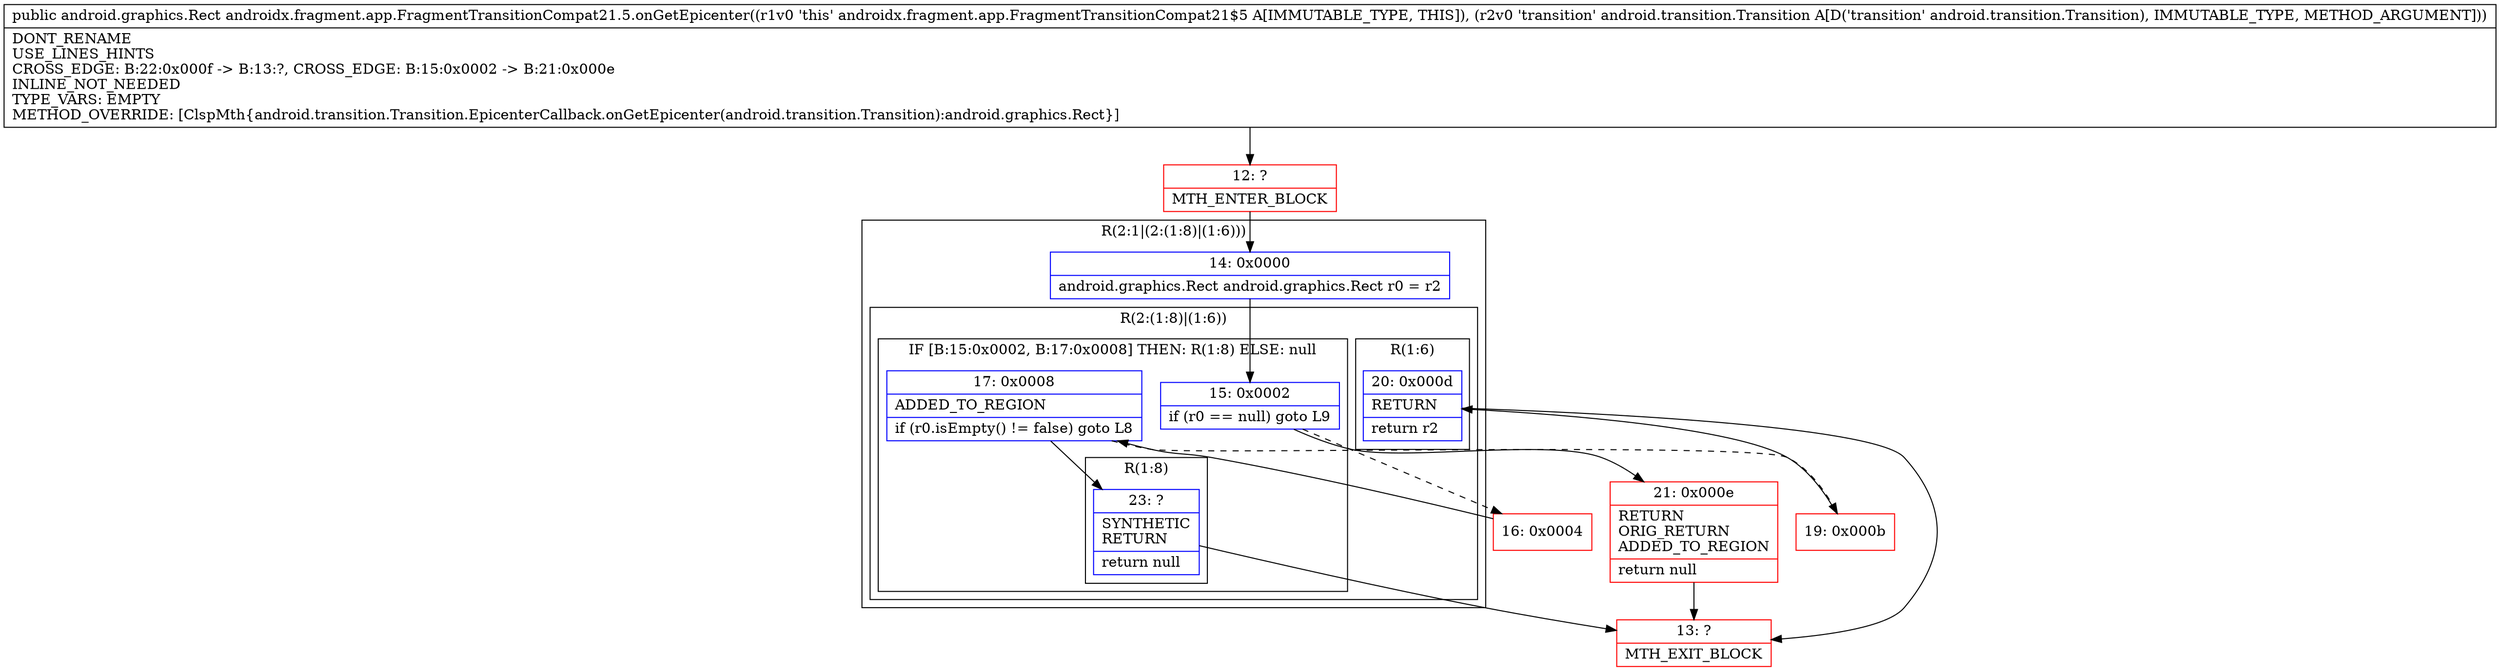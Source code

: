 digraph "CFG forandroidx.fragment.app.FragmentTransitionCompat21.5.onGetEpicenter(Landroid\/transition\/Transition;)Landroid\/graphics\/Rect;" {
subgraph cluster_Region_1354139380 {
label = "R(2:1|(2:(1:8)|(1:6)))";
node [shape=record,color=blue];
Node_14 [shape=record,label="{14\:\ 0x0000|android.graphics.Rect android.graphics.Rect r0 = r2\l}"];
subgraph cluster_Region_1611916765 {
label = "R(2:(1:8)|(1:6))";
node [shape=record,color=blue];
subgraph cluster_IfRegion_1840732731 {
label = "IF [B:15:0x0002, B:17:0x0008] THEN: R(1:8) ELSE: null";
node [shape=record,color=blue];
Node_15 [shape=record,label="{15\:\ 0x0002|if (r0 == null) goto L9\l}"];
Node_17 [shape=record,label="{17\:\ 0x0008|ADDED_TO_REGION\l|if (r0.isEmpty() != false) goto L8\l}"];
subgraph cluster_Region_450457397 {
label = "R(1:8)";
node [shape=record,color=blue];
Node_23 [shape=record,label="{23\:\ ?|SYNTHETIC\lRETURN\l|return null\l}"];
}
}
subgraph cluster_Region_132472449 {
label = "R(1:6)";
node [shape=record,color=blue];
Node_20 [shape=record,label="{20\:\ 0x000d|RETURN\l|return r2\l}"];
}
}
}
Node_12 [shape=record,color=red,label="{12\:\ ?|MTH_ENTER_BLOCK\l}"];
Node_16 [shape=record,color=red,label="{16\:\ 0x0004}"];
Node_19 [shape=record,color=red,label="{19\:\ 0x000b}"];
Node_13 [shape=record,color=red,label="{13\:\ ?|MTH_EXIT_BLOCK\l}"];
Node_21 [shape=record,color=red,label="{21\:\ 0x000e|RETURN\lORIG_RETURN\lADDED_TO_REGION\l|return null\l}"];
MethodNode[shape=record,label="{public android.graphics.Rect androidx.fragment.app.FragmentTransitionCompat21.5.onGetEpicenter((r1v0 'this' androidx.fragment.app.FragmentTransitionCompat21$5 A[IMMUTABLE_TYPE, THIS]), (r2v0 'transition' android.transition.Transition A[D('transition' android.transition.Transition), IMMUTABLE_TYPE, METHOD_ARGUMENT]))  | DONT_RENAME\lUSE_LINES_HINTS\lCROSS_EDGE: B:22:0x000f \-\> B:13:?, CROSS_EDGE: B:15:0x0002 \-\> B:21:0x000e\lINLINE_NOT_NEEDED\lTYPE_VARS: EMPTY\lMETHOD_OVERRIDE: [ClspMth\{android.transition.Transition.EpicenterCallback.onGetEpicenter(android.transition.Transition):android.graphics.Rect\}]\l}"];
MethodNode -> Node_12;Node_14 -> Node_15;
Node_15 -> Node_16[style=dashed];
Node_15 -> Node_21;
Node_17 -> Node_19[style=dashed];
Node_17 -> Node_23;
Node_23 -> Node_13;
Node_20 -> Node_13;
Node_12 -> Node_14;
Node_16 -> Node_17;
Node_19 -> Node_20;
Node_21 -> Node_13;
}

